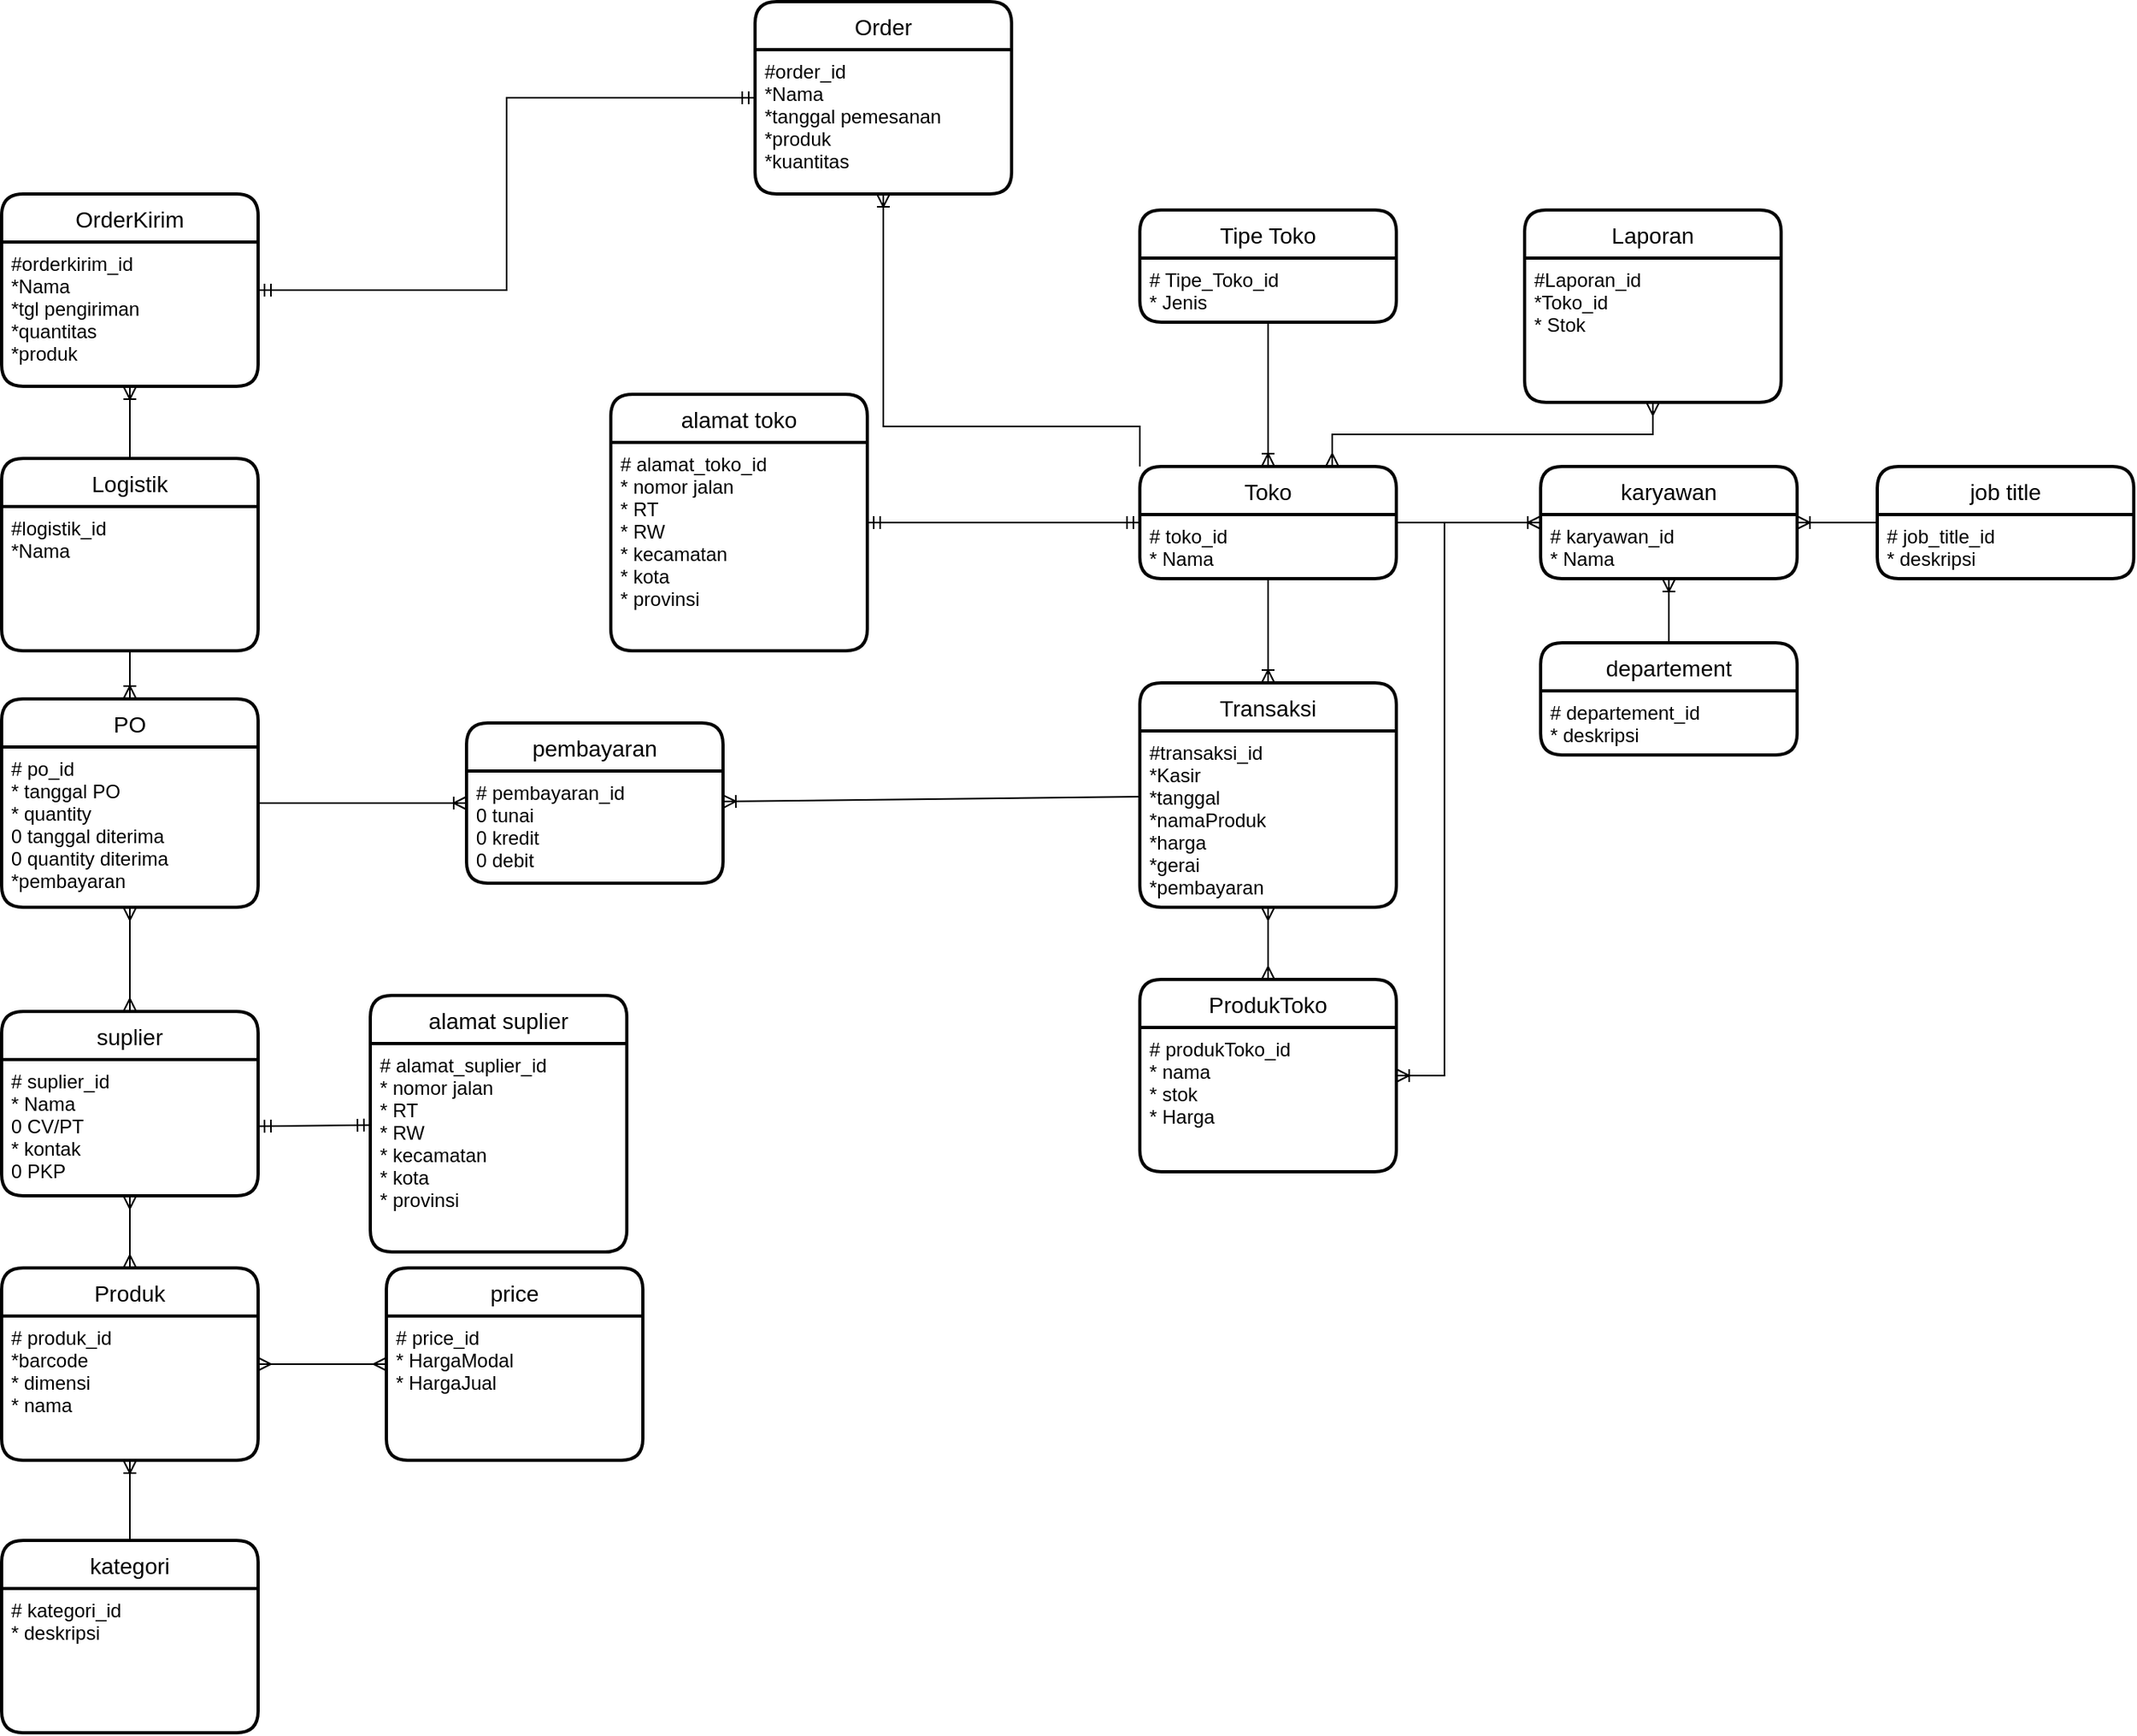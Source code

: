 <mxfile version="17.4.5" type="github">
  <diagram id="dCOqwgXnRTHYLyfLUK0r" name="Page-1">
    <mxGraphModel dx="845" dy="1306" grid="1" gridSize="10" guides="1" tooltips="1" connect="1" arrows="1" fold="1" page="1" pageScale="1" pageWidth="1169" pageHeight="827" math="0" shadow="0">
      <root>
        <mxCell id="0" />
        <mxCell id="1" parent="0" />
        <mxCell id="9WvkdsGKAb6QdvBy8v1Z-1" value="Produk" style="swimlane;childLayout=stackLayout;horizontal=1;startSize=30;horizontalStack=0;rounded=1;fontSize=14;fontStyle=0;strokeWidth=2;resizeParent=0;resizeLast=1;shadow=0;dashed=0;align=center;" parent="1" vertex="1">
          <mxGeometry x="90" y="270" width="160" height="120" as="geometry" />
        </mxCell>
        <mxCell id="9WvkdsGKAb6QdvBy8v1Z-2" value="# produk_id&#xa;*barcode&#xa;* dimensi&#xa;* nama" style="align=left;strokeColor=none;fillColor=none;spacingLeft=4;fontSize=12;verticalAlign=top;resizable=0;rotatable=0;part=1;" parent="9WvkdsGKAb6QdvBy8v1Z-1" vertex="1">
          <mxGeometry y="30" width="160" height="90" as="geometry" />
        </mxCell>
        <mxCell id="9rjbofGNCwM_jJDuABlS-46" style="edgeStyle=none;rounded=0;orthogonalLoop=1;jettySize=auto;html=1;exitX=0.25;exitY=1;exitDx=0;exitDy=0;" parent="9WvkdsGKAb6QdvBy8v1Z-1" source="9WvkdsGKAb6QdvBy8v1Z-2" target="9WvkdsGKAb6QdvBy8v1Z-2" edge="1">
          <mxGeometry relative="1" as="geometry" />
        </mxCell>
        <mxCell id="9WvkdsGKAb6QdvBy8v1Z-3" value="price" style="swimlane;childLayout=stackLayout;horizontal=1;startSize=30;horizontalStack=0;rounded=1;fontSize=14;fontStyle=0;strokeWidth=2;resizeParent=0;resizeLast=1;shadow=0;dashed=0;align=center;" parent="1" vertex="1">
          <mxGeometry x="330" y="270" width="160" height="120" as="geometry" />
        </mxCell>
        <mxCell id="9WvkdsGKAb6QdvBy8v1Z-4" value="# price_id&#xa;* HargaModal&#xa;* HargaJual" style="align=left;strokeColor=none;fillColor=none;spacingLeft=4;fontSize=12;verticalAlign=top;resizable=0;rotatable=0;part=1;" parent="9WvkdsGKAb6QdvBy8v1Z-3" vertex="1">
          <mxGeometry y="30" width="160" height="90" as="geometry" />
        </mxCell>
        <mxCell id="9WvkdsGKAb6QdvBy8v1Z-8" value="" style="fontSize=12;html=1;endArrow=ERmany;startArrow=ERmany;rounded=0;" parent="1" source="9WvkdsGKAb6QdvBy8v1Z-1" target="9WvkdsGKAb6QdvBy8v1Z-3" edge="1">
          <mxGeometry width="100" height="100" relative="1" as="geometry">
            <mxPoint x="1100" y="610" as="sourcePoint" />
            <mxPoint x="1200" y="510" as="targetPoint" />
          </mxGeometry>
        </mxCell>
        <mxCell id="9WvkdsGKAb6QdvBy8v1Z-11" value="" style="fontSize=12;html=1;endArrow=ERoneToMany;rounded=0;elbow=vertical;" parent="1" source="9WvkdsGKAb6QdvBy8v1Z-9" target="9WvkdsGKAb6QdvBy8v1Z-1" edge="1">
          <mxGeometry width="100" height="100" relative="1" as="geometry">
            <mxPoint x="1060" y="400" as="sourcePoint" />
            <mxPoint x="1160" y="300" as="targetPoint" />
          </mxGeometry>
        </mxCell>
        <mxCell id="9WvkdsGKAb6QdvBy8v1Z-12" value="suplier" style="swimlane;childLayout=stackLayout;horizontal=1;startSize=30;horizontalStack=0;rounded=1;fontSize=14;fontStyle=0;strokeWidth=2;resizeParent=0;resizeLast=1;shadow=0;dashed=0;align=center;" parent="1" vertex="1">
          <mxGeometry x="90" y="110" width="160" height="115" as="geometry" />
        </mxCell>
        <mxCell id="9WvkdsGKAb6QdvBy8v1Z-13" value="# suplier_id&#xa;* Nama&#xa;0 CV/PT&#xa;* kontak&#xa;0 PKP&#xa;" style="align=left;strokeColor=none;fillColor=none;spacingLeft=4;fontSize=12;verticalAlign=top;resizable=0;rotatable=0;part=1;" parent="9WvkdsGKAb6QdvBy8v1Z-12" vertex="1">
          <mxGeometry y="30" width="160" height="85" as="geometry" />
        </mxCell>
        <mxCell id="9WvkdsGKAb6QdvBy8v1Z-28" value="Toko" style="swimlane;childLayout=stackLayout;horizontal=1;startSize=30;horizontalStack=0;rounded=1;fontSize=14;fontStyle=0;strokeWidth=2;resizeParent=0;resizeLast=1;shadow=0;dashed=0;align=center;" parent="1" vertex="1">
          <mxGeometry x="800" y="-230" width="160" height="70" as="geometry" />
        </mxCell>
        <mxCell id="9WvkdsGKAb6QdvBy8v1Z-29" value="# toko_id&#xa;* Nama" style="align=left;strokeColor=none;fillColor=none;spacingLeft=4;fontSize=12;verticalAlign=top;resizable=0;rotatable=0;part=1;" parent="9WvkdsGKAb6QdvBy8v1Z-28" vertex="1">
          <mxGeometry y="30" width="160" height="40" as="geometry" />
        </mxCell>
        <mxCell id="9rjbofGNCwM_jJDuABlS-1" value="Tipe Toko" style="swimlane;childLayout=stackLayout;horizontal=1;startSize=30;horizontalStack=0;rounded=1;fontSize=14;fontStyle=0;strokeWidth=2;resizeParent=0;resizeLast=1;shadow=0;dashed=0;align=center;" parent="1" vertex="1">
          <mxGeometry x="800" y="-390" width="160" height="70" as="geometry" />
        </mxCell>
        <mxCell id="9rjbofGNCwM_jJDuABlS-2" value="# Tipe_Toko_id&#xa;* Jenis&#xa;" style="align=left;strokeColor=none;fillColor=none;spacingLeft=4;fontSize=12;verticalAlign=top;resizable=0;rotatable=0;part=1;" parent="9rjbofGNCwM_jJDuABlS-1" vertex="1">
          <mxGeometry y="30" width="160" height="40" as="geometry" />
        </mxCell>
        <mxCell id="9rjbofGNCwM_jJDuABlS-3" value="" style="fontSize=12;html=1;endArrow=ERoneToMany;rounded=0;" parent="1" source="9rjbofGNCwM_jJDuABlS-1" target="9WvkdsGKAb6QdvBy8v1Z-28" edge="1">
          <mxGeometry width="100" height="100" relative="1" as="geometry">
            <mxPoint x="560" y="-160" as="sourcePoint" />
            <mxPoint x="660" y="-260" as="targetPoint" />
          </mxGeometry>
        </mxCell>
        <mxCell id="9rjbofGNCwM_jJDuABlS-4" value="alamat toko" style="swimlane;childLayout=stackLayout;horizontal=1;startSize=30;horizontalStack=0;rounded=1;fontSize=14;fontStyle=0;strokeWidth=2;resizeParent=0;resizeLast=1;shadow=0;dashed=0;align=center;" parent="1" vertex="1">
          <mxGeometry x="470" y="-275" width="160" height="160" as="geometry" />
        </mxCell>
        <mxCell id="9rjbofGNCwM_jJDuABlS-5" value="# alamat_toko_id&#xa;* nomor jalan&#xa;* RT&#xa;* RW&#xa;* kecamatan&#xa;* kota&#xa;* provinsi" style="align=left;strokeColor=none;fillColor=none;spacingLeft=4;fontSize=12;verticalAlign=top;resizable=0;rotatable=0;part=1;" parent="9rjbofGNCwM_jJDuABlS-4" vertex="1">
          <mxGeometry y="30" width="160" height="130" as="geometry" />
        </mxCell>
        <mxCell id="9rjbofGNCwM_jJDuABlS-6" value="" style="fontSize=12;html=1;endArrow=ERmandOne;startArrow=ERmandOne;rounded=0;" parent="1" source="9rjbofGNCwM_jJDuABlS-4" target="9WvkdsGKAb6QdvBy8v1Z-28" edge="1">
          <mxGeometry width="100" height="100" relative="1" as="geometry">
            <mxPoint x="560" y="-60" as="sourcePoint" />
            <mxPoint x="660" y="-160" as="targetPoint" />
          </mxGeometry>
        </mxCell>
        <mxCell id="9rjbofGNCwM_jJDuABlS-12" value="karyawan" style="swimlane;childLayout=stackLayout;horizontal=1;startSize=30;horizontalStack=0;rounded=1;fontSize=14;fontStyle=0;strokeWidth=2;resizeParent=0;resizeLast=1;shadow=0;dashed=0;align=center;" parent="1" vertex="1">
          <mxGeometry x="1050" y="-230" width="160" height="70" as="geometry" />
        </mxCell>
        <mxCell id="9rjbofGNCwM_jJDuABlS-13" value="# karyawan_id&#xa;* Nama" style="align=left;strokeColor=none;fillColor=none;spacingLeft=4;fontSize=12;verticalAlign=top;resizable=0;rotatable=0;part=1;" parent="9rjbofGNCwM_jJDuABlS-12" vertex="1">
          <mxGeometry y="30" width="160" height="40" as="geometry" />
        </mxCell>
        <mxCell id="9rjbofGNCwM_jJDuABlS-14" value="departement" style="swimlane;childLayout=stackLayout;horizontal=1;startSize=30;horizontalStack=0;rounded=1;fontSize=14;fontStyle=0;strokeWidth=2;resizeParent=0;resizeLast=1;shadow=0;dashed=0;align=center;" parent="1" vertex="1">
          <mxGeometry x="1050" y="-120" width="160" height="70" as="geometry" />
        </mxCell>
        <mxCell id="9rjbofGNCwM_jJDuABlS-15" value="# departement_id&#xa;* deskripsi" style="align=left;strokeColor=none;fillColor=none;spacingLeft=4;fontSize=12;verticalAlign=top;resizable=0;rotatable=0;part=1;" parent="9rjbofGNCwM_jJDuABlS-14" vertex="1">
          <mxGeometry y="30" width="160" height="40" as="geometry" />
        </mxCell>
        <mxCell id="9rjbofGNCwM_jJDuABlS-16" value="job title" style="swimlane;childLayout=stackLayout;horizontal=1;startSize=30;horizontalStack=0;rounded=1;fontSize=14;fontStyle=0;strokeWidth=2;resizeParent=0;resizeLast=1;shadow=0;dashed=0;align=center;" parent="1" vertex="1">
          <mxGeometry x="1260" y="-230" width="160" height="70" as="geometry" />
        </mxCell>
        <mxCell id="9rjbofGNCwM_jJDuABlS-17" value="# job_title_id&#xa;* deskripsi" style="align=left;strokeColor=none;fillColor=none;spacingLeft=4;fontSize=12;verticalAlign=top;resizable=0;rotatable=0;part=1;" parent="9rjbofGNCwM_jJDuABlS-16" vertex="1">
          <mxGeometry y="30" width="160" height="40" as="geometry" />
        </mxCell>
        <mxCell id="9rjbofGNCwM_jJDuABlS-18" value="" style="fontSize=12;html=1;endArrow=ERoneToMany;rounded=0;" parent="1" source="9rjbofGNCwM_jJDuABlS-16" target="9rjbofGNCwM_jJDuABlS-12" edge="1">
          <mxGeometry width="100" height="100" relative="1" as="geometry">
            <mxPoint x="1090" y="-280" as="sourcePoint" />
            <mxPoint x="1190" y="-380" as="targetPoint" />
          </mxGeometry>
        </mxCell>
        <mxCell id="9rjbofGNCwM_jJDuABlS-19" value="" style="fontSize=12;html=1;endArrow=ERoneToMany;rounded=0;" parent="1" source="9rjbofGNCwM_jJDuABlS-14" target="9rjbofGNCwM_jJDuABlS-12" edge="1">
          <mxGeometry width="100" height="100" relative="1" as="geometry">
            <mxPoint x="1010" y="405" as="sourcePoint" />
            <mxPoint x="960" y="405" as="targetPoint" />
          </mxGeometry>
        </mxCell>
        <mxCell id="9rjbofGNCwM_jJDuABlS-20" value="" style="fontSize=12;html=1;endArrow=ERoneToMany;rounded=0;" parent="1" source="9WvkdsGKAb6QdvBy8v1Z-28" target="9rjbofGNCwM_jJDuABlS-12" edge="1">
          <mxGeometry width="100" height="100" relative="1" as="geometry">
            <mxPoint x="1140" y="-110" as="sourcePoint" />
            <mxPoint x="1140" y="-150" as="targetPoint" />
          </mxGeometry>
        </mxCell>
        <mxCell id="9rjbofGNCwM_jJDuABlS-21" value="PO" style="swimlane;childLayout=stackLayout;horizontal=1;startSize=30;horizontalStack=0;rounded=1;fontSize=14;fontStyle=0;strokeWidth=2;resizeParent=0;resizeLast=1;shadow=0;dashed=0;align=center;" parent="1" vertex="1">
          <mxGeometry x="90" y="-85" width="160" height="130" as="geometry" />
        </mxCell>
        <mxCell id="9rjbofGNCwM_jJDuABlS-22" value="# po_id&#xa;* tanggal PO&#xa;* quantity&#xa;0 tanggal diterima&#xa;0 quantity diterima&#xa;*pembayaran" style="align=left;strokeColor=none;fillColor=none;spacingLeft=4;fontSize=12;verticalAlign=top;resizable=0;rotatable=0;part=1;" parent="9rjbofGNCwM_jJDuABlS-21" vertex="1">
          <mxGeometry y="30" width="160" height="100" as="geometry" />
        </mxCell>
        <mxCell id="9rjbofGNCwM_jJDuABlS-26" value="" style="fontSize=12;html=1;endArrow=ERmany;startArrow=ERmany;rounded=0;" parent="1" source="9WvkdsGKAb6QdvBy8v1Z-12" target="9rjbofGNCwM_jJDuABlS-21" edge="1">
          <mxGeometry width="100" height="100" relative="1" as="geometry">
            <mxPoint x="140" y="240" as="sourcePoint" />
            <mxPoint x="240" y="140" as="targetPoint" />
          </mxGeometry>
        </mxCell>
        <mxCell id="9rjbofGNCwM_jJDuABlS-27" value="alamat suplier" style="swimlane;childLayout=stackLayout;horizontal=1;startSize=30;horizontalStack=0;rounded=1;fontSize=14;fontStyle=0;strokeWidth=2;resizeParent=0;resizeLast=1;shadow=0;dashed=0;align=center;" parent="1" vertex="1">
          <mxGeometry x="320" y="100" width="160" height="160" as="geometry" />
        </mxCell>
        <mxCell id="9rjbofGNCwM_jJDuABlS-28" value="# alamat_suplier_id&#xa;* nomor jalan&#xa;* RT&#xa;* RW&#xa;* kecamatan&#xa;* kota&#xa;* provinsi" style="align=left;strokeColor=none;fillColor=none;spacingLeft=4;fontSize=12;verticalAlign=top;resizable=0;rotatable=0;part=1;" parent="9rjbofGNCwM_jJDuABlS-27" vertex="1">
          <mxGeometry y="30" width="160" height="130" as="geometry" />
        </mxCell>
        <mxCell id="9rjbofGNCwM_jJDuABlS-29" value="" style="fontSize=12;html=1;endArrow=ERmandOne;startArrow=ERmandOne;rounded=0;" parent="1" source="9WvkdsGKAb6QdvBy8v1Z-13" target="9rjbofGNCwM_jJDuABlS-27" edge="1">
          <mxGeometry width="100" height="100" relative="1" as="geometry">
            <mxPoint x="140" y="400" as="sourcePoint" />
            <mxPoint x="240" y="300" as="targetPoint" />
          </mxGeometry>
        </mxCell>
        <mxCell id="9rjbofGNCwM_jJDuABlS-41" value="pembayaran" style="swimlane;childLayout=stackLayout;horizontal=1;startSize=30;horizontalStack=0;rounded=1;fontSize=14;fontStyle=0;strokeWidth=2;resizeParent=0;resizeLast=1;shadow=0;dashed=0;align=center;" parent="1" vertex="1">
          <mxGeometry x="380" y="-70" width="160" height="100" as="geometry" />
        </mxCell>
        <mxCell id="9rjbofGNCwM_jJDuABlS-42" value="# pembayaran_id&#xa;0 tunai&#xa;0 kredit&#xa;0 debit" style="align=left;strokeColor=none;fillColor=none;spacingLeft=4;fontSize=12;verticalAlign=top;resizable=0;rotatable=0;part=1;" parent="9rjbofGNCwM_jJDuABlS-41" vertex="1">
          <mxGeometry y="30" width="160" height="70" as="geometry" />
        </mxCell>
        <mxCell id="9rjbofGNCwM_jJDuABlS-43" value="" style="fontSize=12;html=1;endArrow=ERoneToMany;rounded=0;" parent="1" source="9rjbofGNCwM_jJDuABlS-21" target="9rjbofGNCwM_jJDuABlS-41" edge="1">
          <mxGeometry width="100" height="100" relative="1" as="geometry">
            <mxPoint x="270" y="110" as="sourcePoint" />
            <mxPoint x="370" y="10" as="targetPoint" />
          </mxGeometry>
        </mxCell>
        <mxCell id="3AFoVJ_TERTnA01jvEAV-1" value="Logistik" style="swimlane;childLayout=stackLayout;horizontal=1;startSize=30;horizontalStack=0;rounded=1;fontSize=14;fontStyle=0;strokeWidth=2;resizeParent=0;resizeLast=1;shadow=0;dashed=0;align=center;" vertex="1" parent="1">
          <mxGeometry x="90" y="-235" width="160" height="120" as="geometry" />
        </mxCell>
        <mxCell id="3AFoVJ_TERTnA01jvEAV-2" value="#logistik_id&#xa;*Nama" style="align=left;strokeColor=none;fillColor=none;spacingLeft=4;fontSize=12;verticalAlign=top;resizable=0;rotatable=0;part=1;" vertex="1" parent="3AFoVJ_TERTnA01jvEAV-1">
          <mxGeometry y="30" width="160" height="90" as="geometry" />
        </mxCell>
        <mxCell id="3AFoVJ_TERTnA01jvEAV-3" value="" style="fontSize=12;html=1;endArrow=ERoneToMany;rounded=0;" edge="1" parent="1" source="3AFoVJ_TERTnA01jvEAV-1" target="9rjbofGNCwM_jJDuABlS-21">
          <mxGeometry width="100" height="100" relative="1" as="geometry">
            <mxPoint x="500" y="-80" as="sourcePoint" />
            <mxPoint x="600" y="-180" as="targetPoint" />
          </mxGeometry>
        </mxCell>
        <mxCell id="3AFoVJ_TERTnA01jvEAV-4" value="Order" style="swimlane;childLayout=stackLayout;horizontal=1;startSize=30;horizontalStack=0;rounded=1;fontSize=14;fontStyle=0;strokeWidth=2;resizeParent=0;resizeLast=1;shadow=0;dashed=0;align=center;" vertex="1" parent="1">
          <mxGeometry x="560" y="-520" width="160" height="120" as="geometry" />
        </mxCell>
        <mxCell id="3AFoVJ_TERTnA01jvEAV-5" value="#order_id&#xa;*Nama&#xa;*tanggal pemesanan&#xa;*produk&#xa;*kuantitas" style="align=left;strokeColor=none;fillColor=none;spacingLeft=4;fontSize=12;verticalAlign=top;resizable=0;rotatable=0;part=1;" vertex="1" parent="3AFoVJ_TERTnA01jvEAV-4">
          <mxGeometry y="30" width="160" height="90" as="geometry" />
        </mxCell>
        <mxCell id="3AFoVJ_TERTnA01jvEAV-6" value="" style="fontSize=12;html=1;endArrow=ERoneToMany;rounded=0;exitX=0;exitY=0;exitDx=0;exitDy=0;edgeStyle=orthogonalEdgeStyle;" edge="1" parent="1" source="9WvkdsGKAb6QdvBy8v1Z-28" target="3AFoVJ_TERTnA01jvEAV-4">
          <mxGeometry width="100" height="100" relative="1" as="geometry">
            <mxPoint x="500" y="-240" as="sourcePoint" />
            <mxPoint x="600" y="-340" as="targetPoint" />
            <Array as="points">
              <mxPoint x="800" y="-255" />
              <mxPoint x="640" y="-255" />
              <mxPoint x="640" y="-340" />
            </Array>
          </mxGeometry>
        </mxCell>
        <mxCell id="3AFoVJ_TERTnA01jvEAV-7" value="OrderKirim" style="swimlane;childLayout=stackLayout;horizontal=1;startSize=30;horizontalStack=0;rounded=1;fontSize=14;fontStyle=0;strokeWidth=2;resizeParent=0;resizeLast=1;shadow=0;dashed=0;align=center;" vertex="1" parent="1">
          <mxGeometry x="90" y="-400" width="160" height="120" as="geometry" />
        </mxCell>
        <mxCell id="3AFoVJ_TERTnA01jvEAV-8" value="#orderkirim_id&#xa;*Nama&#xa;*tgl pengiriman&#xa;*quantitas&#xa;*produk" style="align=left;strokeColor=none;fillColor=none;spacingLeft=4;fontSize=12;verticalAlign=top;resizable=0;rotatable=0;part=1;" vertex="1" parent="3AFoVJ_TERTnA01jvEAV-7">
          <mxGeometry y="30" width="160" height="90" as="geometry" />
        </mxCell>
        <mxCell id="3AFoVJ_TERTnA01jvEAV-9" value="" style="edgeStyle=orthogonalEdgeStyle;fontSize=12;html=1;endArrow=ERmandOne;startArrow=ERmandOne;rounded=0;" edge="1" parent="1" source="3AFoVJ_TERTnA01jvEAV-7" target="3AFoVJ_TERTnA01jvEAV-4">
          <mxGeometry width="100" height="100" relative="1" as="geometry">
            <mxPoint x="500" y="-240" as="sourcePoint" />
            <mxPoint x="600" y="-340" as="targetPoint" />
          </mxGeometry>
        </mxCell>
        <mxCell id="3AFoVJ_TERTnA01jvEAV-10" value="" style="fontSize=12;html=1;endArrow=ERoneToMany;rounded=0;" edge="1" parent="1" source="3AFoVJ_TERTnA01jvEAV-1" target="3AFoVJ_TERTnA01jvEAV-7">
          <mxGeometry width="100" height="100" relative="1" as="geometry">
            <mxPoint x="500" y="-140" as="sourcePoint" />
            <mxPoint x="600" y="-240" as="targetPoint" />
          </mxGeometry>
        </mxCell>
        <mxCell id="3AFoVJ_TERTnA01jvEAV-11" value="Transaksi" style="swimlane;childLayout=stackLayout;horizontal=1;startSize=30;horizontalStack=0;rounded=1;fontSize=14;fontStyle=0;strokeWidth=2;resizeParent=0;resizeLast=1;shadow=0;dashed=0;align=center;" vertex="1" parent="1">
          <mxGeometry x="800" y="-95" width="160" height="140" as="geometry" />
        </mxCell>
        <mxCell id="3AFoVJ_TERTnA01jvEAV-12" value="#transaksi_id&#xa;*Kasir&#xa;*tanggal&#xa;*namaProduk&#xa;*harga&#xa;*gerai&#xa;*pembayaran" style="align=left;strokeColor=none;fillColor=none;spacingLeft=4;fontSize=12;verticalAlign=top;resizable=0;rotatable=0;part=1;" vertex="1" parent="3AFoVJ_TERTnA01jvEAV-11">
          <mxGeometry y="30" width="160" height="110" as="geometry" />
        </mxCell>
        <mxCell id="9WvkdsGKAb6QdvBy8v1Z-9" value="kategori" style="swimlane;childLayout=stackLayout;horizontal=1;startSize=30;horizontalStack=0;rounded=1;fontSize=14;fontStyle=0;strokeWidth=2;resizeParent=0;resizeLast=1;shadow=0;dashed=0;align=center;" parent="1" vertex="1">
          <mxGeometry x="90" y="440" width="160" height="120" as="geometry" />
        </mxCell>
        <mxCell id="9WvkdsGKAb6QdvBy8v1Z-10" value="# kategori_id&#xa;* deskripsi" style="align=left;strokeColor=none;fillColor=none;spacingLeft=4;fontSize=12;verticalAlign=top;resizable=0;rotatable=0;part=1;" parent="9WvkdsGKAb6QdvBy8v1Z-9" vertex="1">
          <mxGeometry y="30" width="160" height="90" as="geometry" />
        </mxCell>
        <mxCell id="3AFoVJ_TERTnA01jvEAV-14" value="" style="fontSize=12;html=1;endArrow=ERmany;startArrow=ERmany;rounded=0;elbow=vertical;" edge="1" parent="1" source="9WvkdsGKAb6QdvBy8v1Z-12" target="9WvkdsGKAb6QdvBy8v1Z-1">
          <mxGeometry width="100" height="100" relative="1" as="geometry">
            <mxPoint x="330" y="560" as="sourcePoint" />
            <mxPoint x="430" y="460" as="targetPoint" />
          </mxGeometry>
        </mxCell>
        <mxCell id="3AFoVJ_TERTnA01jvEAV-17" value="" style="fontSize=12;html=1;endArrow=ERoneToMany;rounded=0;" edge="1" parent="1" source="9WvkdsGKAb6QdvBy8v1Z-28" target="3AFoVJ_TERTnA01jvEAV-11">
          <mxGeometry width="100" height="100" relative="1" as="geometry">
            <mxPoint x="870" y="-80" as="sourcePoint" />
            <mxPoint x="970" y="-180" as="targetPoint" />
          </mxGeometry>
        </mxCell>
        <mxCell id="3AFoVJ_TERTnA01jvEAV-20" value="" style="fontSize=12;html=1;endArrow=ERoneToMany;rounded=0;" edge="1" parent="1" source="3AFoVJ_TERTnA01jvEAV-11" target="9rjbofGNCwM_jJDuABlS-41">
          <mxGeometry width="100" height="100" relative="1" as="geometry">
            <mxPoint x="250" y="90" as="sourcePoint" />
            <mxPoint x="750" y="-25" as="targetPoint" />
          </mxGeometry>
        </mxCell>
        <mxCell id="3AFoVJ_TERTnA01jvEAV-21" value="Laporan" style="swimlane;childLayout=stackLayout;horizontal=1;startSize=30;horizontalStack=0;rounded=1;fontSize=14;fontStyle=0;strokeWidth=2;resizeParent=0;resizeLast=1;shadow=0;dashed=0;align=center;" vertex="1" parent="1">
          <mxGeometry x="1040" y="-390" width="160" height="120" as="geometry" />
        </mxCell>
        <mxCell id="3AFoVJ_TERTnA01jvEAV-22" value="#Laporan_id&#xa;*Toko_id&#xa;* Stok" style="align=left;strokeColor=none;fillColor=none;spacingLeft=4;fontSize=12;verticalAlign=top;resizable=0;rotatable=0;part=1;" vertex="1" parent="3AFoVJ_TERTnA01jvEAV-21">
          <mxGeometry y="30" width="160" height="90" as="geometry" />
        </mxCell>
        <mxCell id="3AFoVJ_TERTnA01jvEAV-23" value="ProdukToko" style="swimlane;childLayout=stackLayout;horizontal=1;startSize=30;horizontalStack=0;rounded=1;fontSize=14;fontStyle=0;strokeWidth=2;resizeParent=0;resizeLast=1;shadow=0;dashed=0;align=center;" vertex="1" parent="1">
          <mxGeometry x="800" y="90" width="160" height="120" as="geometry" />
        </mxCell>
        <mxCell id="3AFoVJ_TERTnA01jvEAV-24" value="# produkToko_id&#xa;* nama&#xa;* stok&#xa;* Harga" style="align=left;strokeColor=none;fillColor=none;spacingLeft=4;fontSize=12;verticalAlign=top;resizable=0;rotatable=0;part=1;" vertex="1" parent="3AFoVJ_TERTnA01jvEAV-23">
          <mxGeometry y="30" width="160" height="90" as="geometry" />
        </mxCell>
        <mxCell id="3AFoVJ_TERTnA01jvEAV-25" style="edgeStyle=none;rounded=0;orthogonalLoop=1;jettySize=auto;html=1;exitX=0.25;exitY=1;exitDx=0;exitDy=0;" edge="1" parent="3AFoVJ_TERTnA01jvEAV-23" source="3AFoVJ_TERTnA01jvEAV-24" target="3AFoVJ_TERTnA01jvEAV-24">
          <mxGeometry relative="1" as="geometry" />
        </mxCell>
        <mxCell id="3AFoVJ_TERTnA01jvEAV-26" value="" style="fontSize=12;html=1;endArrow=ERmany;startArrow=ERmany;rounded=0;" edge="1" parent="1" source="3AFoVJ_TERTnA01jvEAV-23" target="3AFoVJ_TERTnA01jvEAV-11">
          <mxGeometry width="100" height="100" relative="1" as="geometry">
            <mxPoint x="770" y="120" as="sourcePoint" />
            <mxPoint x="870" y="20" as="targetPoint" />
          </mxGeometry>
        </mxCell>
        <mxCell id="3AFoVJ_TERTnA01jvEAV-28" value="" style="edgeStyle=elbowEdgeStyle;fontSize=12;html=1;endArrow=ERmany;startArrow=ERmany;rounded=0;elbow=vertical;exitX=0.75;exitY=0;exitDx=0;exitDy=0;" edge="1" parent="1" source="9WvkdsGKAb6QdvBy8v1Z-28" target="3AFoVJ_TERTnA01jvEAV-21">
          <mxGeometry width="100" height="100" relative="1" as="geometry">
            <mxPoint x="860" y="-170" as="sourcePoint" />
            <mxPoint x="960" y="-270" as="targetPoint" />
          </mxGeometry>
        </mxCell>
        <mxCell id="3AFoVJ_TERTnA01jvEAV-29" value="" style="edgeStyle=entityRelationEdgeStyle;fontSize=12;html=1;endArrow=ERoneToMany;rounded=0;elbow=vertical;" edge="1" parent="1" source="9WvkdsGKAb6QdvBy8v1Z-28" target="3AFoVJ_TERTnA01jvEAV-23">
          <mxGeometry width="100" height="100" relative="1" as="geometry">
            <mxPoint x="840" y="-70" as="sourcePoint" />
            <mxPoint x="940" y="-170" as="targetPoint" />
          </mxGeometry>
        </mxCell>
      </root>
    </mxGraphModel>
  </diagram>
</mxfile>
